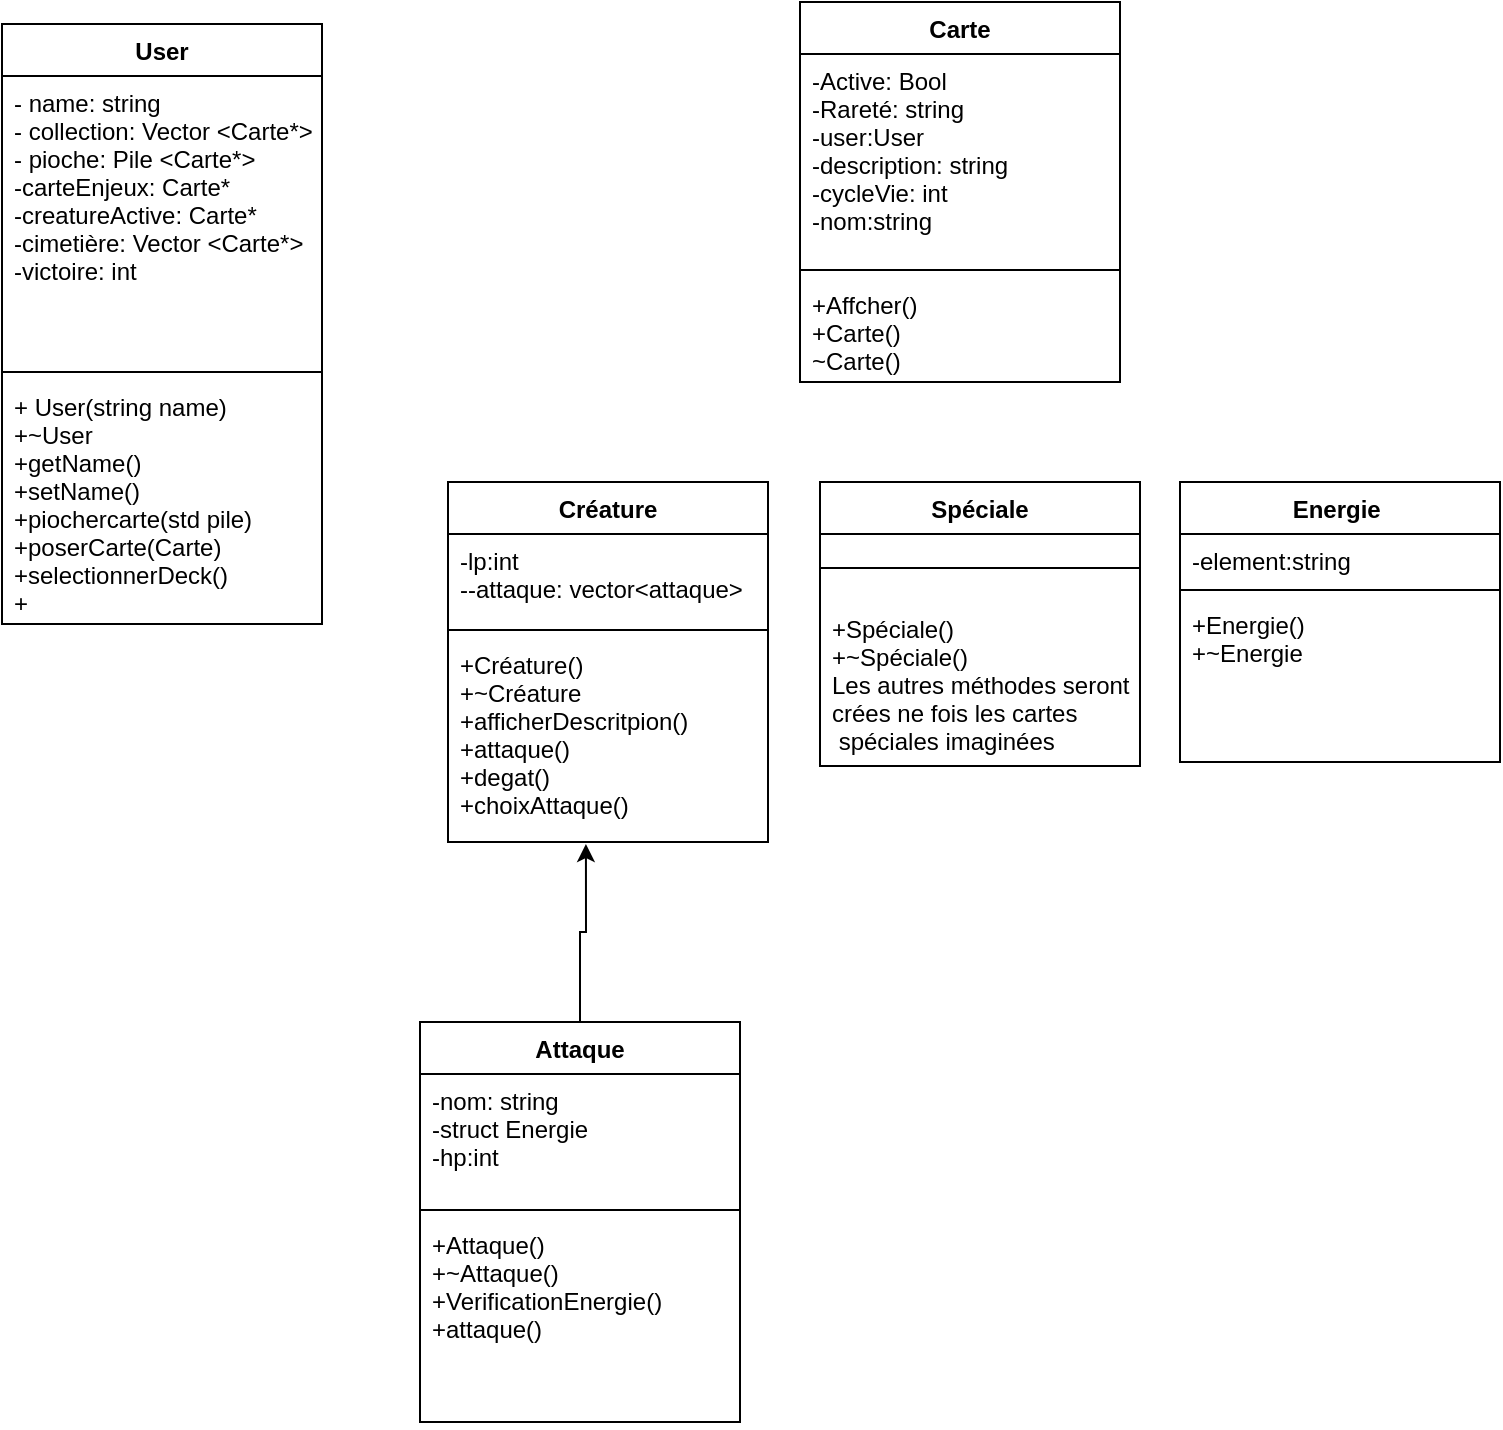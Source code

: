 <mxfile version="13.9.8" type="github">
  <diagram id="tCxo4tbXjTc1XCcc4NM_" name="Page-1">
    <mxGraphModel dx="1422" dy="794" grid="1" gridSize="10" guides="1" tooltips="1" connect="1" arrows="1" fold="1" page="1" pageScale="1" pageWidth="827" pageHeight="1169" math="0" shadow="0">
      <root>
        <mxCell id="0" />
        <mxCell id="1" parent="0" />
        <mxCell id="v6RGhNJLXxdwNNuoIsZI-1" value="User" style="swimlane;fontStyle=1;align=center;verticalAlign=top;childLayout=stackLayout;horizontal=1;startSize=26;horizontalStack=0;resizeParent=1;resizeParentMax=0;resizeLast=0;collapsible=1;marginBottom=0;" parent="1" vertex="1">
          <mxGeometry x="111" y="51" width="160" height="300" as="geometry" />
        </mxCell>
        <mxCell id="v6RGhNJLXxdwNNuoIsZI-2" value="- name: string &#xa;- collection: Vector &lt;Carte*&gt;&#xa;- pioche: Pile &lt;Carte*&gt;&#xa;-carteEnjeux: Carte*&#xa;-creatureActive: Carte*&#xa;-cimetière: Vector &lt;Carte*&gt;&#xa;-victoire: int" style="text;strokeColor=none;fillColor=none;align=left;verticalAlign=top;spacingLeft=4;spacingRight=4;overflow=hidden;rotatable=0;points=[[0,0.5],[1,0.5]];portConstraint=eastwest;" parent="v6RGhNJLXxdwNNuoIsZI-1" vertex="1">
          <mxGeometry y="26" width="160" height="144" as="geometry" />
        </mxCell>
        <mxCell id="v6RGhNJLXxdwNNuoIsZI-3" value="" style="line;strokeWidth=1;fillColor=none;align=left;verticalAlign=middle;spacingTop=-1;spacingLeft=3;spacingRight=3;rotatable=0;labelPosition=right;points=[];portConstraint=eastwest;" parent="v6RGhNJLXxdwNNuoIsZI-1" vertex="1">
          <mxGeometry y="170" width="160" height="8" as="geometry" />
        </mxCell>
        <mxCell id="v6RGhNJLXxdwNNuoIsZI-4" value="+ User(string name)&#xa;+~User&#xa;+getName()&#xa;+setName()&#xa;+piochercarte(std pile)&#xa;+poserCarte(Carte)&#xa;+selectionnerDeck()&#xa;+" style="text;strokeColor=none;fillColor=none;align=left;verticalAlign=top;spacingLeft=4;spacingRight=4;overflow=hidden;rotatable=0;points=[[0,0.5],[1,0.5]];portConstraint=eastwest;" parent="v6RGhNJLXxdwNNuoIsZI-1" vertex="1">
          <mxGeometry y="178" width="160" height="122" as="geometry" />
        </mxCell>
        <mxCell id="dLkF4w349v-ChZ6yu0cC-1" value="Carte" style="swimlane;fontStyle=1;align=center;verticalAlign=top;childLayout=stackLayout;horizontal=1;startSize=26;horizontalStack=0;resizeParent=1;resizeParentMax=0;resizeLast=0;collapsible=1;marginBottom=0;" vertex="1" parent="1">
          <mxGeometry x="510" y="40" width="160" height="190" as="geometry" />
        </mxCell>
        <mxCell id="dLkF4w349v-ChZ6yu0cC-2" value="-Active: Bool&#xa;-Rareté: string&#xa;-user:User&#xa;-description: string&#xa;-cycleVie: int&#xa;-nom:string" style="text;strokeColor=none;fillColor=none;align=left;verticalAlign=top;spacingLeft=4;spacingRight=4;overflow=hidden;rotatable=0;points=[[0,0.5],[1,0.5]];portConstraint=eastwest;" vertex="1" parent="dLkF4w349v-ChZ6yu0cC-1">
          <mxGeometry y="26" width="160" height="104" as="geometry" />
        </mxCell>
        <mxCell id="dLkF4w349v-ChZ6yu0cC-3" value="" style="line;strokeWidth=1;fillColor=none;align=left;verticalAlign=middle;spacingTop=-1;spacingLeft=3;spacingRight=3;rotatable=0;labelPosition=right;points=[];portConstraint=eastwest;" vertex="1" parent="dLkF4w349v-ChZ6yu0cC-1">
          <mxGeometry y="130" width="160" height="8" as="geometry" />
        </mxCell>
        <mxCell id="dLkF4w349v-ChZ6yu0cC-4" value="+Affcher()&#xa;+Carte()&#xa;~Carte()" style="text;strokeColor=none;fillColor=none;align=left;verticalAlign=top;spacingLeft=4;spacingRight=4;overflow=hidden;rotatable=0;points=[[0,0.5],[1,0.5]];portConstraint=eastwest;" vertex="1" parent="dLkF4w349v-ChZ6yu0cC-1">
          <mxGeometry y="138" width="160" height="52" as="geometry" />
        </mxCell>
        <mxCell id="dLkF4w349v-ChZ6yu0cC-5" value="Créature&#xa;" style="swimlane;fontStyle=1;align=center;verticalAlign=top;childLayout=stackLayout;horizontal=1;startSize=26;horizontalStack=0;resizeParent=1;resizeParentMax=0;resizeLast=0;collapsible=1;marginBottom=0;" vertex="1" parent="1">
          <mxGeometry x="334" y="280" width="160" height="180" as="geometry" />
        </mxCell>
        <mxCell id="dLkF4w349v-ChZ6yu0cC-6" value="-lp:int&#xa;--attaque: vector&lt;attaque&gt;" style="text;strokeColor=none;fillColor=none;align=left;verticalAlign=top;spacingLeft=4;spacingRight=4;overflow=hidden;rotatable=0;points=[[0,0.5],[1,0.5]];portConstraint=eastwest;" vertex="1" parent="dLkF4w349v-ChZ6yu0cC-5">
          <mxGeometry y="26" width="160" height="44" as="geometry" />
        </mxCell>
        <mxCell id="dLkF4w349v-ChZ6yu0cC-7" value="" style="line;strokeWidth=1;fillColor=none;align=left;verticalAlign=middle;spacingTop=-1;spacingLeft=3;spacingRight=3;rotatable=0;labelPosition=right;points=[];portConstraint=eastwest;" vertex="1" parent="dLkF4w349v-ChZ6yu0cC-5">
          <mxGeometry y="70" width="160" height="8" as="geometry" />
        </mxCell>
        <mxCell id="dLkF4w349v-ChZ6yu0cC-8" value="+Créature()&#xa;+~Créature&#xa;+afficherDescritpion()&#xa;+attaque()&#xa;+degat()&#xa;+choixAttaque()&#xa;" style="text;strokeColor=none;fillColor=none;align=left;verticalAlign=top;spacingLeft=4;spacingRight=4;overflow=hidden;rotatable=0;points=[[0,0.5],[1,0.5]];portConstraint=eastwest;" vertex="1" parent="dLkF4w349v-ChZ6yu0cC-5">
          <mxGeometry y="78" width="160" height="102" as="geometry" />
        </mxCell>
        <mxCell id="dLkF4w349v-ChZ6yu0cC-9" value="Spéciale" style="swimlane;fontStyle=1;align=center;verticalAlign=top;childLayout=stackLayout;horizontal=1;startSize=26;horizontalStack=0;resizeParent=1;resizeParentMax=0;resizeLast=0;collapsible=1;marginBottom=0;" vertex="1" parent="1">
          <mxGeometry x="520" y="280" width="160" height="142" as="geometry" />
        </mxCell>
        <mxCell id="dLkF4w349v-ChZ6yu0cC-11" value="" style="line;strokeWidth=1;fillColor=none;align=left;verticalAlign=middle;spacingTop=-1;spacingLeft=3;spacingRight=3;rotatable=0;labelPosition=right;points=[];portConstraint=eastwest;" vertex="1" parent="dLkF4w349v-ChZ6yu0cC-9">
          <mxGeometry y="26" width="160" height="34" as="geometry" />
        </mxCell>
        <mxCell id="dLkF4w349v-ChZ6yu0cC-12" value="+Spéciale()&#xa;+~Spéciale()&#xa;Les autres méthodes seront &#xa;crées ne fois les cartes&#xa; spéciales imaginées" style="text;strokeColor=none;fillColor=none;align=left;verticalAlign=top;spacingLeft=4;spacingRight=4;overflow=hidden;rotatable=0;points=[[0,0.5],[1,0.5]];portConstraint=eastwest;" vertex="1" parent="dLkF4w349v-ChZ6yu0cC-9">
          <mxGeometry y="60" width="160" height="82" as="geometry" />
        </mxCell>
        <mxCell id="dLkF4w349v-ChZ6yu0cC-13" value="Energie " style="swimlane;fontStyle=1;align=center;verticalAlign=top;childLayout=stackLayout;horizontal=1;startSize=26;horizontalStack=0;resizeParent=1;resizeParentMax=0;resizeLast=0;collapsible=1;marginBottom=0;" vertex="1" parent="1">
          <mxGeometry x="700" y="280" width="160" height="140" as="geometry" />
        </mxCell>
        <mxCell id="dLkF4w349v-ChZ6yu0cC-14" value="-element:string&#xa;-" style="text;strokeColor=none;fillColor=none;align=left;verticalAlign=top;spacingLeft=4;spacingRight=4;overflow=hidden;rotatable=0;points=[[0,0.5],[1,0.5]];portConstraint=eastwest;" vertex="1" parent="dLkF4w349v-ChZ6yu0cC-13">
          <mxGeometry y="26" width="160" height="24" as="geometry" />
        </mxCell>
        <mxCell id="dLkF4w349v-ChZ6yu0cC-15" value="" style="line;strokeWidth=1;fillColor=none;align=left;verticalAlign=middle;spacingTop=-1;spacingLeft=3;spacingRight=3;rotatable=0;labelPosition=right;points=[];portConstraint=eastwest;" vertex="1" parent="dLkF4w349v-ChZ6yu0cC-13">
          <mxGeometry y="50" width="160" height="8" as="geometry" />
        </mxCell>
        <mxCell id="dLkF4w349v-ChZ6yu0cC-16" value="+Energie()&#xa;+~Energie&#xa;" style="text;strokeColor=none;fillColor=none;align=left;verticalAlign=top;spacingLeft=4;spacingRight=4;overflow=hidden;rotatable=0;points=[[0,0.5],[1,0.5]];portConstraint=eastwest;" vertex="1" parent="dLkF4w349v-ChZ6yu0cC-13">
          <mxGeometry y="58" width="160" height="82" as="geometry" />
        </mxCell>
        <mxCell id="dLkF4w349v-ChZ6yu0cC-23" style="edgeStyle=orthogonalEdgeStyle;rounded=0;orthogonalLoop=1;jettySize=auto;html=1;entryX=0.431;entryY=1.01;entryDx=0;entryDy=0;entryPerimeter=0;" edge="1" parent="1" source="dLkF4w349v-ChZ6yu0cC-18" target="dLkF4w349v-ChZ6yu0cC-8">
          <mxGeometry relative="1" as="geometry" />
        </mxCell>
        <mxCell id="dLkF4w349v-ChZ6yu0cC-18" value="Attaque" style="swimlane;fontStyle=1;align=center;verticalAlign=top;childLayout=stackLayout;horizontal=1;startSize=26;horizontalStack=0;resizeParent=1;resizeParentMax=0;resizeLast=0;collapsible=1;marginBottom=0;" vertex="1" parent="1">
          <mxGeometry x="320" y="550" width="160" height="200" as="geometry" />
        </mxCell>
        <mxCell id="dLkF4w349v-ChZ6yu0cC-19" value="-nom: string&#xa;-struct Energie&#xa;-hp:int&#xa;" style="text;strokeColor=none;fillColor=none;align=left;verticalAlign=top;spacingLeft=4;spacingRight=4;overflow=hidden;rotatable=0;points=[[0,0.5],[1,0.5]];portConstraint=eastwest;" vertex="1" parent="dLkF4w349v-ChZ6yu0cC-18">
          <mxGeometry y="26" width="160" height="64" as="geometry" />
        </mxCell>
        <mxCell id="dLkF4w349v-ChZ6yu0cC-20" value="" style="line;strokeWidth=1;fillColor=none;align=left;verticalAlign=middle;spacingTop=-1;spacingLeft=3;spacingRight=3;rotatable=0;labelPosition=right;points=[];portConstraint=eastwest;" vertex="1" parent="dLkF4w349v-ChZ6yu0cC-18">
          <mxGeometry y="90" width="160" height="8" as="geometry" />
        </mxCell>
        <mxCell id="dLkF4w349v-ChZ6yu0cC-21" value="+Attaque()&#xa;+~Attaque()&#xa;+VerificationEnergie()&#xa;+attaque()&#xa;&#xa;" style="text;strokeColor=none;fillColor=none;align=left;verticalAlign=top;spacingLeft=4;spacingRight=4;overflow=hidden;rotatable=0;points=[[0,0.5],[1,0.5]];portConstraint=eastwest;" vertex="1" parent="dLkF4w349v-ChZ6yu0cC-18">
          <mxGeometry y="98" width="160" height="102" as="geometry" />
        </mxCell>
      </root>
    </mxGraphModel>
  </diagram>
</mxfile>
